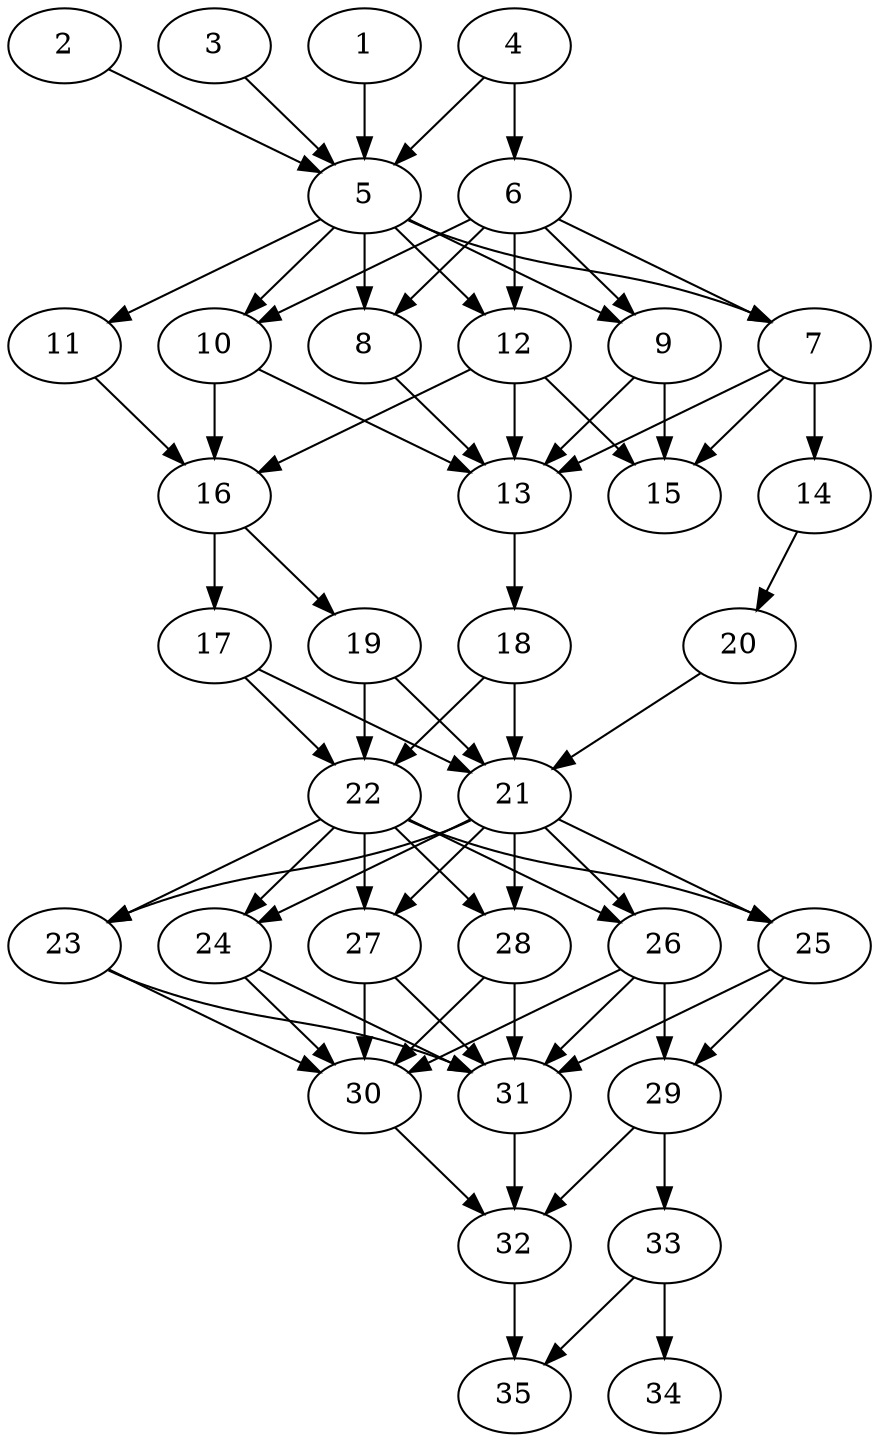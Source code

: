 // DAG automatically generated by daggen at Thu Oct  3 14:05:37 2019
// ./daggen --dot -n 35 --ccr 0.4 --fat 0.5 --regular 0.5 --density 0.9 --mindata 5242880 --maxdata 52428800 
digraph G {
  1 [size="30771200", alpha="0.04", expect_size="12308480"] 
  1 -> 5 [size ="12308480"]
  2 [size="65953280", alpha="0.00", expect_size="26381312"] 
  2 -> 5 [size ="26381312"]
  3 [size="95976960", alpha="0.06", expect_size="38390784"] 
  3 -> 5 [size ="38390784"]
  4 [size="30763520", alpha="0.15", expect_size="12305408"] 
  4 -> 5 [size ="12305408"]
  4 -> 6 [size ="12305408"]
  5 [size="45393920", alpha="0.10", expect_size="18157568"] 
  5 -> 7 [size ="18157568"]
  5 -> 8 [size ="18157568"]
  5 -> 9 [size ="18157568"]
  5 -> 10 [size ="18157568"]
  5 -> 11 [size ="18157568"]
  5 -> 12 [size ="18157568"]
  6 [size="93455360", alpha="0.19", expect_size="37382144"] 
  6 -> 7 [size ="37382144"]
  6 -> 8 [size ="37382144"]
  6 -> 9 [size ="37382144"]
  6 -> 10 [size ="37382144"]
  6 -> 12 [size ="37382144"]
  7 [size="115816960", alpha="0.03", expect_size="46326784"] 
  7 -> 13 [size ="46326784"]
  7 -> 14 [size ="46326784"]
  7 -> 15 [size ="46326784"]
  8 [size="35366400", alpha="0.18", expect_size="14146560"] 
  8 -> 13 [size ="14146560"]
  9 [size="82053120", alpha="0.19", expect_size="32821248"] 
  9 -> 13 [size ="32821248"]
  9 -> 15 [size ="32821248"]
  10 [size="53248000", alpha="0.20", expect_size="21299200"] 
  10 -> 13 [size ="21299200"]
  10 -> 16 [size ="21299200"]
  11 [size="50759680", alpha="0.01", expect_size="20303872"] 
  11 -> 16 [size ="20303872"]
  12 [size="73902080", alpha="0.17", expect_size="29560832"] 
  12 -> 13 [size ="29560832"]
  12 -> 15 [size ="29560832"]
  12 -> 16 [size ="29560832"]
  13 [size="75041280", alpha="0.14", expect_size="30016512"] 
  13 -> 18 [size ="30016512"]
  14 [size="107860480", alpha="0.08", expect_size="43144192"] 
  14 -> 20 [size ="43144192"]
  15 [size="78848000", alpha="0.17", expect_size="31539200"] 
  16 [size="17781760", alpha="0.14", expect_size="7112704"] 
  16 -> 17 [size ="7112704"]
  16 -> 19 [size ="7112704"]
  17 [size="128353280", alpha="0.18", expect_size="51341312"] 
  17 -> 21 [size ="51341312"]
  17 -> 22 [size ="51341312"]
  18 [size="28062720", alpha="0.04", expect_size="11225088"] 
  18 -> 21 [size ="11225088"]
  18 -> 22 [size ="11225088"]
  19 [size="15639040", alpha="0.18", expect_size="6255616"] 
  19 -> 21 [size ="6255616"]
  19 -> 22 [size ="6255616"]
  20 [size="130004480", alpha="0.17", expect_size="52001792"] 
  20 -> 21 [size ="52001792"]
  21 [size="127595520", alpha="0.18", expect_size="51038208"] 
  21 -> 23 [size ="51038208"]
  21 -> 24 [size ="51038208"]
  21 -> 25 [size ="51038208"]
  21 -> 26 [size ="51038208"]
  21 -> 27 [size ="51038208"]
  21 -> 28 [size ="51038208"]
  22 [size="14679040", alpha="0.08", expect_size="5871616"] 
  22 -> 23 [size ="5871616"]
  22 -> 24 [size ="5871616"]
  22 -> 25 [size ="5871616"]
  22 -> 26 [size ="5871616"]
  22 -> 27 [size ="5871616"]
  22 -> 28 [size ="5871616"]
  23 [size="116528640", alpha="0.12", expect_size="46611456"] 
  23 -> 30 [size ="46611456"]
  23 -> 31 [size ="46611456"]
  24 [size="80619520", alpha="0.20", expect_size="32247808"] 
  24 -> 30 [size ="32247808"]
  24 -> 31 [size ="32247808"]
  25 [size="129510400", alpha="0.12", expect_size="51804160"] 
  25 -> 29 [size ="51804160"]
  25 -> 31 [size ="51804160"]
  26 [size="114421760", alpha="0.19", expect_size="45768704"] 
  26 -> 29 [size ="45768704"]
  26 -> 30 [size ="45768704"]
  26 -> 31 [size ="45768704"]
  27 [size="80563200", alpha="0.02", expect_size="32225280"] 
  27 -> 30 [size ="32225280"]
  27 -> 31 [size ="32225280"]
  28 [size="70630400", alpha="0.10", expect_size="28252160"] 
  28 -> 30 [size ="28252160"]
  28 -> 31 [size ="28252160"]
  29 [size="96151040", alpha="0.09", expect_size="38460416"] 
  29 -> 32 [size ="38460416"]
  29 -> 33 [size ="38460416"]
  30 [size="87065600", alpha="0.15", expect_size="34826240"] 
  30 -> 32 [size ="34826240"]
  31 [size="67548160", alpha="0.07", expect_size="27019264"] 
  31 -> 32 [size ="27019264"]
  32 [size="55257600", alpha="0.10", expect_size="22103040"] 
  32 -> 35 [size ="22103040"]
  33 [size="103042560", alpha="0.03", expect_size="41217024"] 
  33 -> 34 [size ="41217024"]
  33 -> 35 [size ="41217024"]
  34 [size="57848320", alpha="0.13", expect_size="23139328"] 
  35 [size="55296000", alpha="0.13", expect_size="22118400"] 
}
